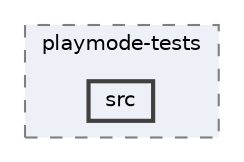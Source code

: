 digraph "external/spine-runtimes/spine-unity/Modules/com.esotericsoftware.spine.spine-unity-tests/Tests/playmode-tests/src"
{
 // LATEX_PDF_SIZE
  bgcolor="transparent";
  edge [fontname=Helvetica,fontsize=10,labelfontname=Helvetica,labelfontsize=10];
  node [fontname=Helvetica,fontsize=10,shape=box,height=0.2,width=0.4];
  compound=true
  subgraph clusterdir_a17eea5aec33fe944868faeed851d65d {
    graph [ bgcolor="#edf0f7", pencolor="grey50", label="playmode-tests", fontname=Helvetica,fontsize=10 style="filled,dashed", URL="dir_a17eea5aec33fe944868faeed851d65d.html",tooltip=""]
  dir_ef672353bd84e1a85ddab89e26037601 [label="src", fillcolor="#edf0f7", color="grey25", style="filled,bold", URL="dir_ef672353bd84e1a85ddab89e26037601.html",tooltip=""];
  }
}

